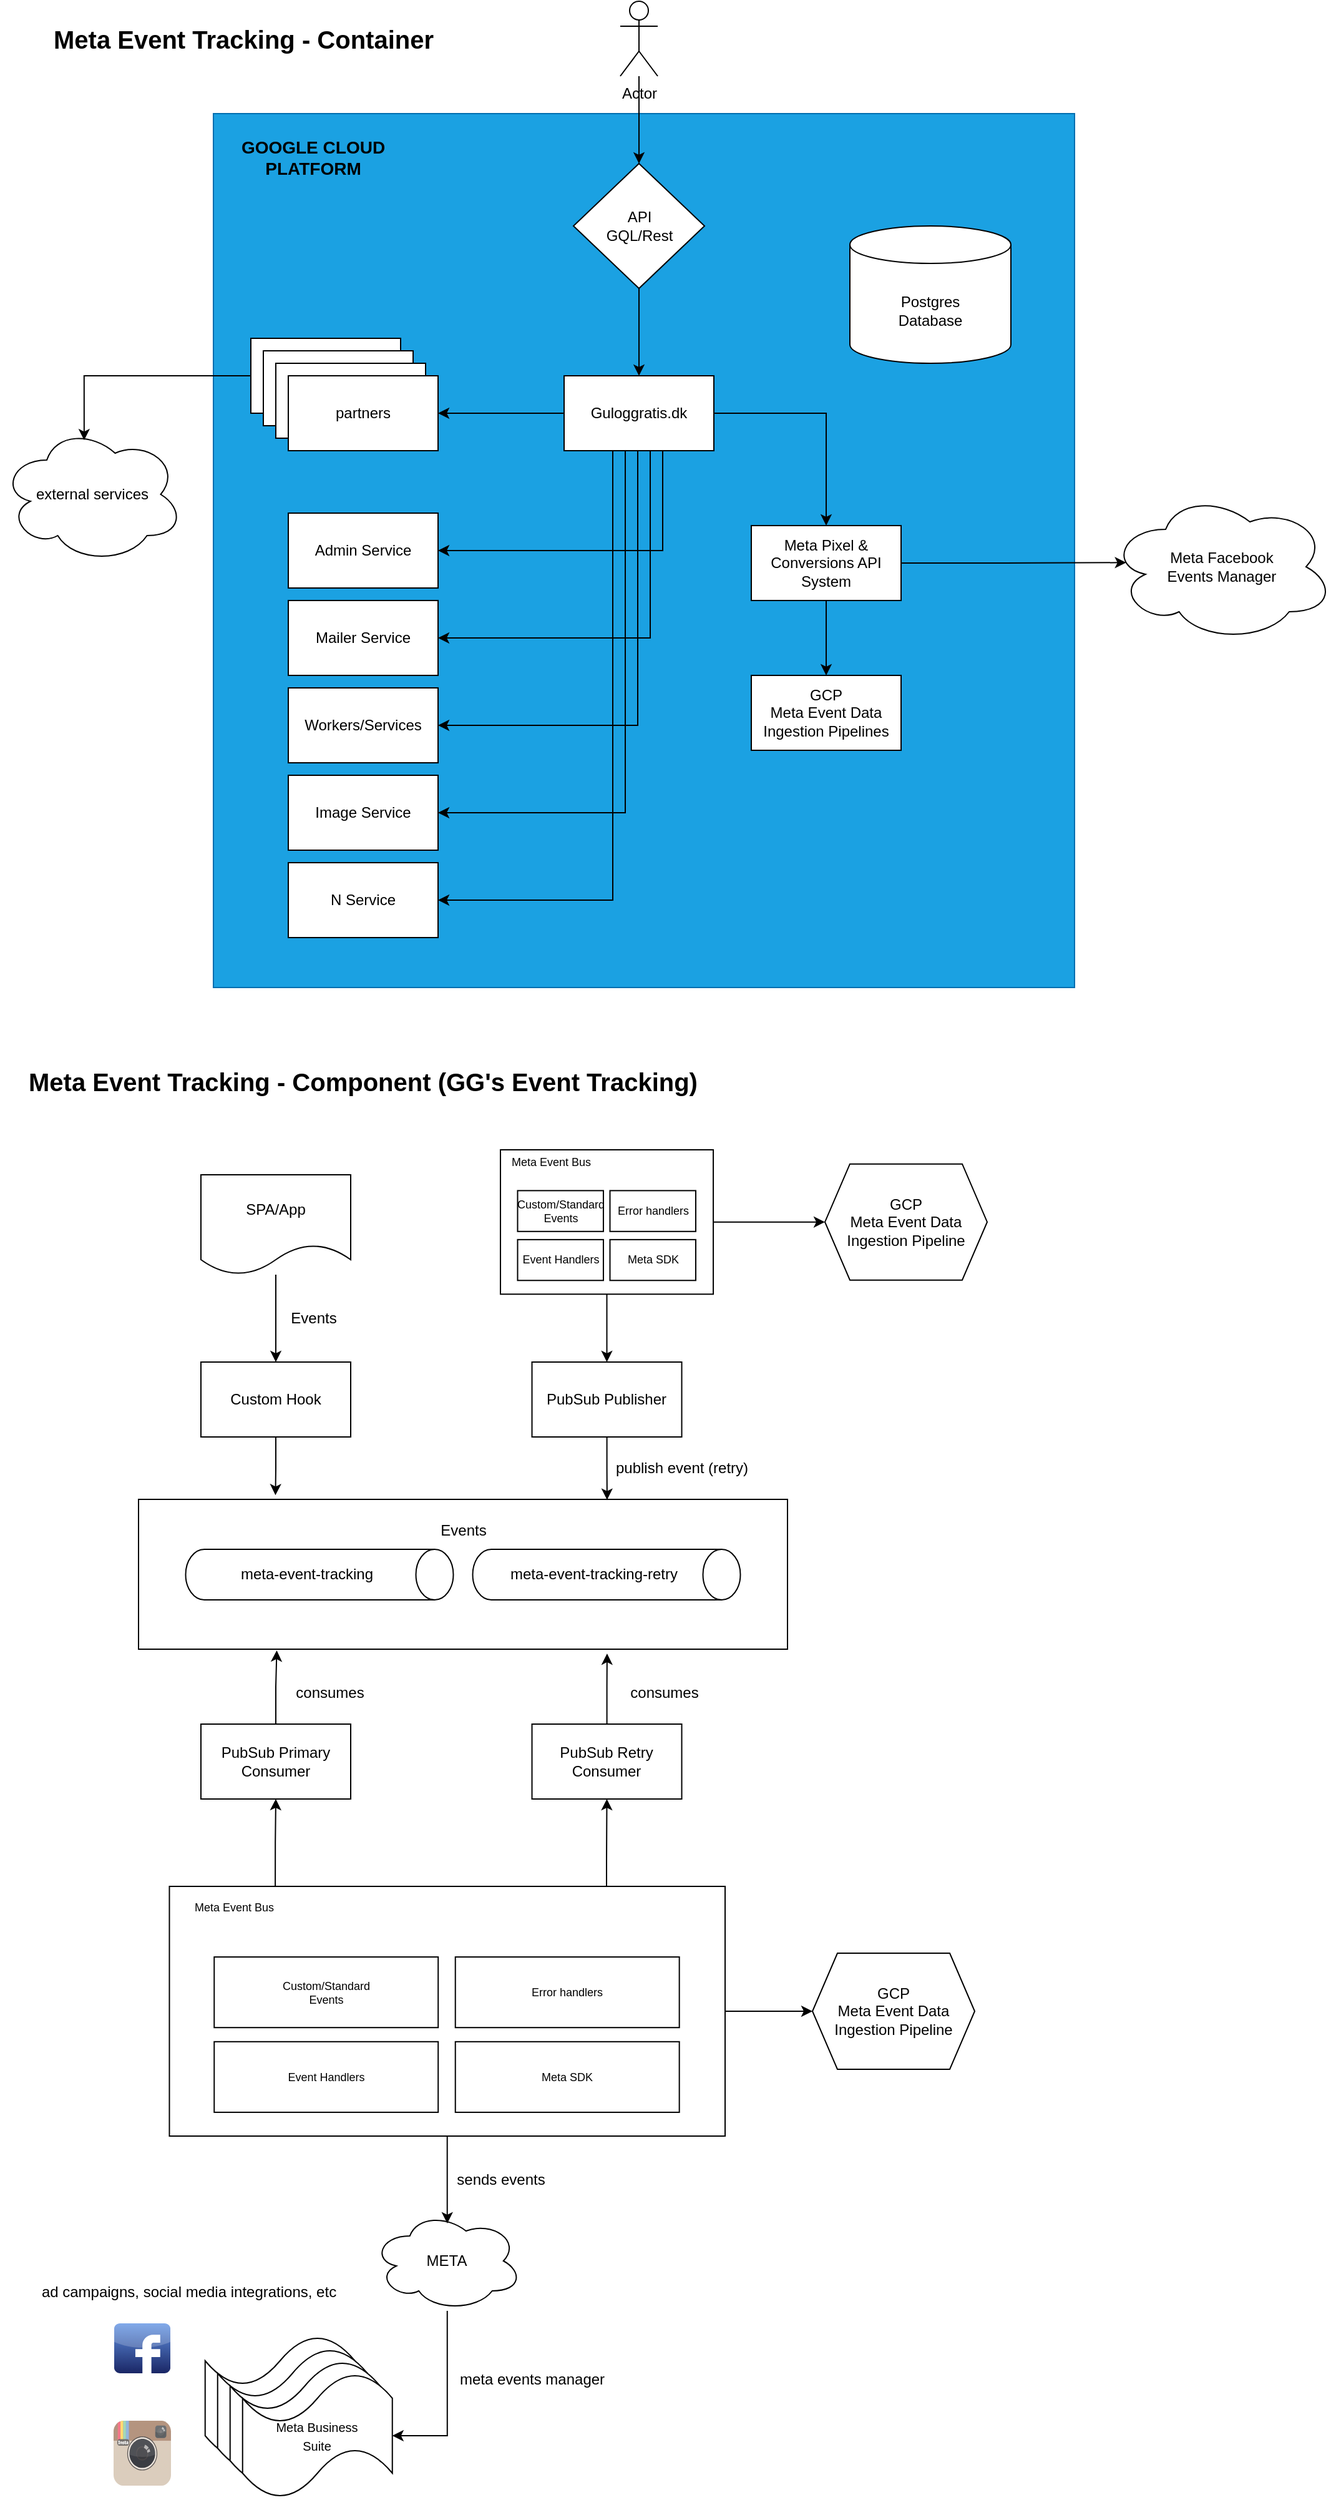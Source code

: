 <mxfile version="24.5.3" type="device">
  <diagram name="Page-1" id="mtjxCTcE2p7s19SbDK1A">
    <mxGraphModel dx="2440" dy="1409" grid="1" gridSize="10" guides="1" tooltips="1" connect="1" arrows="1" fold="1" page="1" pageScale="1" pageWidth="99900" pageHeight="99900" math="0" shadow="0">
      <root>
        <mxCell id="0" />
        <mxCell id="1" parent="0" />
        <mxCell id="_G4XFthJA_eqd3cxjOpP-15" value="" style="rounded=0;whiteSpace=wrap;html=1;fillColor=#1ba1e2;strokeColor=#006EAF;fontColor=#ffffff;" vertex="1" parent="1">
          <mxGeometry x="310" y="240" width="690" height="700" as="geometry" />
        </mxCell>
        <mxCell id="_G4XFthJA_eqd3cxjOpP-40" style="edgeStyle=orthogonalEdgeStyle;rounded=0;orthogonalLoop=1;jettySize=auto;html=1;entryX=0.5;entryY=0;entryDx=0;entryDy=0;" edge="1" parent="1" source="_G4XFthJA_eqd3cxjOpP-2" target="_G4XFthJA_eqd3cxjOpP-37">
          <mxGeometry relative="1" as="geometry" />
        </mxCell>
        <mxCell id="_G4XFthJA_eqd3cxjOpP-2" value="Actor" style="shape=umlActor;verticalLabelPosition=bottom;verticalAlign=top;html=1;outlineConnect=0;" vertex="1" parent="1">
          <mxGeometry x="636" y="150" width="30" height="60" as="geometry" />
        </mxCell>
        <mxCell id="_G4XFthJA_eqd3cxjOpP-9" style="edgeStyle=orthogonalEdgeStyle;rounded=0;orthogonalLoop=1;jettySize=auto;html=1;" edge="1" parent="1" source="_G4XFthJA_eqd3cxjOpP-3" target="_G4XFthJA_eqd3cxjOpP-8">
          <mxGeometry relative="1" as="geometry" />
        </mxCell>
        <mxCell id="_G4XFthJA_eqd3cxjOpP-13" style="edgeStyle=orthogonalEdgeStyle;rounded=0;orthogonalLoop=1;jettySize=auto;html=1;entryX=0.5;entryY=0;entryDx=0;entryDy=0;" edge="1" parent="1" source="_G4XFthJA_eqd3cxjOpP-3" target="_G4XFthJA_eqd3cxjOpP-12">
          <mxGeometry relative="1" as="geometry" />
        </mxCell>
        <mxCell id="_G4XFthJA_eqd3cxjOpP-22" style="edgeStyle=orthogonalEdgeStyle;rounded=0;orthogonalLoop=1;jettySize=auto;html=1;entryX=1;entryY=0.5;entryDx=0;entryDy=0;" edge="1" parent="1" source="_G4XFthJA_eqd3cxjOpP-3" target="_G4XFthJA_eqd3cxjOpP-17">
          <mxGeometry relative="1" as="geometry">
            <Array as="points">
              <mxPoint x="670" y="590" />
            </Array>
          </mxGeometry>
        </mxCell>
        <mxCell id="_G4XFthJA_eqd3cxjOpP-23" style="edgeStyle=orthogonalEdgeStyle;rounded=0;orthogonalLoop=1;jettySize=auto;html=1;entryX=1;entryY=0.5;entryDx=0;entryDy=0;" edge="1" parent="1" source="_G4XFthJA_eqd3cxjOpP-3" target="_G4XFthJA_eqd3cxjOpP-18">
          <mxGeometry relative="1" as="geometry">
            <Array as="points">
              <mxPoint x="660" y="660" />
            </Array>
          </mxGeometry>
        </mxCell>
        <mxCell id="_G4XFthJA_eqd3cxjOpP-24" style="edgeStyle=orthogonalEdgeStyle;rounded=0;orthogonalLoop=1;jettySize=auto;html=1;entryX=1;entryY=0.5;entryDx=0;entryDy=0;" edge="1" parent="1" source="_G4XFthJA_eqd3cxjOpP-3" target="_G4XFthJA_eqd3cxjOpP-19">
          <mxGeometry relative="1" as="geometry">
            <Array as="points">
              <mxPoint x="650" y="730" />
            </Array>
          </mxGeometry>
        </mxCell>
        <mxCell id="_G4XFthJA_eqd3cxjOpP-25" style="edgeStyle=orthogonalEdgeStyle;rounded=0;orthogonalLoop=1;jettySize=auto;html=1;entryX=1;entryY=0.5;entryDx=0;entryDy=0;" edge="1" parent="1" source="_G4XFthJA_eqd3cxjOpP-3" target="_G4XFthJA_eqd3cxjOpP-20">
          <mxGeometry relative="1" as="geometry">
            <Array as="points">
              <mxPoint x="640" y="800" />
            </Array>
          </mxGeometry>
        </mxCell>
        <mxCell id="_G4XFthJA_eqd3cxjOpP-26" style="edgeStyle=orthogonalEdgeStyle;rounded=0;orthogonalLoop=1;jettySize=auto;html=1;entryX=1;entryY=0.5;entryDx=0;entryDy=0;" edge="1" parent="1" source="_G4XFthJA_eqd3cxjOpP-3" target="_G4XFthJA_eqd3cxjOpP-21">
          <mxGeometry relative="1" as="geometry">
            <Array as="points">
              <mxPoint x="630" y="870" />
            </Array>
          </mxGeometry>
        </mxCell>
        <mxCell id="_G4XFthJA_eqd3cxjOpP-3" value="Guloggratis.dk" style="rounded=0;whiteSpace=wrap;html=1;" vertex="1" parent="1">
          <mxGeometry x="591" y="450" width="120" height="60" as="geometry" />
        </mxCell>
        <mxCell id="_G4XFthJA_eqd3cxjOpP-5" value="partners" style="rounded=0;whiteSpace=wrap;html=1;" vertex="1" parent="1">
          <mxGeometry x="340" y="420" width="120" height="60" as="geometry" />
        </mxCell>
        <mxCell id="_G4XFthJA_eqd3cxjOpP-6" value="partners" style="rounded=0;whiteSpace=wrap;html=1;" vertex="1" parent="1">
          <mxGeometry x="350" y="430" width="120" height="60" as="geometry" />
        </mxCell>
        <mxCell id="_G4XFthJA_eqd3cxjOpP-7" value="partners" style="rounded=0;whiteSpace=wrap;html=1;" vertex="1" parent="1">
          <mxGeometry x="360" y="440" width="120" height="60" as="geometry" />
        </mxCell>
        <mxCell id="_G4XFthJA_eqd3cxjOpP-8" value="partners" style="rounded=0;whiteSpace=wrap;html=1;" vertex="1" parent="1">
          <mxGeometry x="370" y="450" width="120" height="60" as="geometry" />
        </mxCell>
        <mxCell id="_G4XFthJA_eqd3cxjOpP-10" value="external services" style="ellipse;shape=cloud;whiteSpace=wrap;html=1;" vertex="1" parent="1">
          <mxGeometry x="140" y="490" width="146" height="110" as="geometry" />
        </mxCell>
        <mxCell id="_G4XFthJA_eqd3cxjOpP-29" style="edgeStyle=orthogonalEdgeStyle;rounded=0;orthogonalLoop=1;jettySize=auto;html=1;entryX=0.5;entryY=0;entryDx=0;entryDy=0;" edge="1" parent="1" source="_G4XFthJA_eqd3cxjOpP-12" target="_G4XFthJA_eqd3cxjOpP-28">
          <mxGeometry relative="1" as="geometry" />
        </mxCell>
        <mxCell id="_G4XFthJA_eqd3cxjOpP-12" value="Meta Pixel &amp;amp; Conversions API&lt;br&gt;System" style="rounded=0;whiteSpace=wrap;html=1;" vertex="1" parent="1">
          <mxGeometry x="741" y="570" width="120" height="60" as="geometry" />
        </mxCell>
        <mxCell id="_G4XFthJA_eqd3cxjOpP-16" value="&lt;b&gt;&lt;font style=&quot;font-size: 14px;&quot;&gt;GOOGLE CLOUD PLATFORM&lt;/font&gt;&lt;/b&gt;" style="text;html=1;align=center;verticalAlign=middle;whiteSpace=wrap;rounded=0;" vertex="1" parent="1">
          <mxGeometry x="310" y="260" width="160" height="30" as="geometry" />
        </mxCell>
        <mxCell id="_G4XFthJA_eqd3cxjOpP-17" value="Admin Service" style="rounded=0;whiteSpace=wrap;html=1;" vertex="1" parent="1">
          <mxGeometry x="370" y="560" width="120" height="60" as="geometry" />
        </mxCell>
        <mxCell id="_G4XFthJA_eqd3cxjOpP-18" value="Mailer Service" style="rounded=0;whiteSpace=wrap;html=1;" vertex="1" parent="1">
          <mxGeometry x="370" y="630" width="120" height="60" as="geometry" />
        </mxCell>
        <mxCell id="_G4XFthJA_eqd3cxjOpP-19" value="&lt;div&gt;&lt;span style=&quot;background-color: initial;&quot;&gt;Workers/Services&lt;/span&gt;&lt;br&gt;&lt;/div&gt;" style="rounded=0;whiteSpace=wrap;html=1;" vertex="1" parent="1">
          <mxGeometry x="370" y="700" width="120" height="60" as="geometry" />
        </mxCell>
        <mxCell id="_G4XFthJA_eqd3cxjOpP-20" value="Image Service" style="rounded=0;whiteSpace=wrap;html=1;" vertex="1" parent="1">
          <mxGeometry x="370" y="770" width="120" height="60" as="geometry" />
        </mxCell>
        <mxCell id="_G4XFthJA_eqd3cxjOpP-21" value="&lt;div&gt;&lt;span style=&quot;background-color: initial;&quot;&gt;N Service&lt;/span&gt;&lt;br&gt;&lt;/div&gt;" style="rounded=0;whiteSpace=wrap;html=1;" vertex="1" parent="1">
          <mxGeometry x="370" y="840" width="120" height="60" as="geometry" />
        </mxCell>
        <mxCell id="_G4XFthJA_eqd3cxjOpP-28" value="GCP&lt;br&gt;Meta Event Data Ingestion Pipelines" style="rounded=0;whiteSpace=wrap;html=1;" vertex="1" parent="1">
          <mxGeometry x="741" y="690" width="120" height="60" as="geometry" />
        </mxCell>
        <mxCell id="_G4XFthJA_eqd3cxjOpP-30" value="Meta Facebook&lt;br&gt;Events Manager" style="ellipse;shape=cloud;whiteSpace=wrap;html=1;" vertex="1" parent="1">
          <mxGeometry x="1028" y="543" width="180" height="120" as="geometry" />
        </mxCell>
        <mxCell id="_G4XFthJA_eqd3cxjOpP-32" style="edgeStyle=orthogonalEdgeStyle;rounded=0;orthogonalLoop=1;jettySize=auto;html=1;entryX=0.074;entryY=0.472;entryDx=0;entryDy=0;entryPerimeter=0;" edge="1" parent="1" source="_G4XFthJA_eqd3cxjOpP-12" target="_G4XFthJA_eqd3cxjOpP-30">
          <mxGeometry relative="1" as="geometry" />
        </mxCell>
        <mxCell id="_G4XFthJA_eqd3cxjOpP-33" style="edgeStyle=orthogonalEdgeStyle;rounded=0;orthogonalLoop=1;jettySize=auto;html=1;entryX=0.455;entryY=0.106;entryDx=0;entryDy=0;entryPerimeter=0;" edge="1" parent="1" source="_G4XFthJA_eqd3cxjOpP-5" target="_G4XFthJA_eqd3cxjOpP-10">
          <mxGeometry relative="1" as="geometry" />
        </mxCell>
        <mxCell id="_G4XFthJA_eqd3cxjOpP-35" value="&lt;font style=&quot;font-size: 20px;&quot;&gt;&lt;b&gt;Meta Event Tracking - Container&lt;/b&gt;&lt;/font&gt;" style="text;html=1;align=left;verticalAlign=middle;whiteSpace=wrap;rounded=0;" vertex="1" parent="1">
          <mxGeometry x="180" y="165" width="400" height="30" as="geometry" />
        </mxCell>
        <mxCell id="_G4XFthJA_eqd3cxjOpP-36" value="&lt;font style=&quot;font-size: 20px;&quot;&gt;&lt;b&gt;Meta Event Tracking - Component (GG&#39;s Event Tracking)&lt;/b&gt;&lt;/font&gt;" style="text;html=1;align=left;verticalAlign=middle;whiteSpace=wrap;rounded=0;" vertex="1" parent="1">
          <mxGeometry x="160" y="1000" width="590" height="30" as="geometry" />
        </mxCell>
        <mxCell id="_G4XFthJA_eqd3cxjOpP-38" style="edgeStyle=orthogonalEdgeStyle;rounded=0;orthogonalLoop=1;jettySize=auto;html=1;entryX=0.5;entryY=0;entryDx=0;entryDy=0;" edge="1" parent="1" source="_G4XFthJA_eqd3cxjOpP-37" target="_G4XFthJA_eqd3cxjOpP-3">
          <mxGeometry relative="1" as="geometry" />
        </mxCell>
        <mxCell id="_G4XFthJA_eqd3cxjOpP-37" value="API&lt;br&gt;GQL/Rest" style="rhombus;whiteSpace=wrap;html=1;" vertex="1" parent="1">
          <mxGeometry x="598.5" y="280" width="105" height="100" as="geometry" />
        </mxCell>
        <mxCell id="_G4XFthJA_eqd3cxjOpP-41" value="Postgres&lt;br&gt;Database" style="shape=cylinder3;whiteSpace=wrap;html=1;boundedLbl=1;backgroundOutline=1;size=15;" vertex="1" parent="1">
          <mxGeometry x="820" y="330" width="129" height="110" as="geometry" />
        </mxCell>
        <mxCell id="_G4XFthJA_eqd3cxjOpP-42" value="&lt;div&gt;&lt;span style=&quot;background-color: initial;&quot;&gt;Custom Hook&lt;/span&gt;&lt;br&gt;&lt;/div&gt;" style="rounded=0;whiteSpace=wrap;html=1;" vertex="1" parent="1">
          <mxGeometry x="300" y="1240" width="120" height="60" as="geometry" />
        </mxCell>
        <mxCell id="_G4XFthJA_eqd3cxjOpP-45" style="edgeStyle=orthogonalEdgeStyle;rounded=0;orthogonalLoop=1;jettySize=auto;html=1;" edge="1" parent="1" source="_G4XFthJA_eqd3cxjOpP-44" target="_G4XFthJA_eqd3cxjOpP-42">
          <mxGeometry relative="1" as="geometry" />
        </mxCell>
        <mxCell id="_G4XFthJA_eqd3cxjOpP-44" value="SPA/App" style="shape=document;whiteSpace=wrap;html=1;boundedLbl=1;" vertex="1" parent="1">
          <mxGeometry x="300" y="1090" width="120" height="80" as="geometry" />
        </mxCell>
        <mxCell id="_G4XFthJA_eqd3cxjOpP-46" value="Events" style="text;html=1;align=center;verticalAlign=middle;resizable=0;points=[];autosize=1;strokeColor=none;fillColor=none;" vertex="1" parent="1">
          <mxGeometry x="360" y="1190" width="60" height="30" as="geometry" />
        </mxCell>
        <mxCell id="_G4XFthJA_eqd3cxjOpP-72" value="publish event (retry)" style="text;html=1;align=center;verticalAlign=middle;resizable=0;points=[];autosize=1;strokeColor=none;fillColor=none;" vertex="1" parent="1">
          <mxGeometry x="620" y="1310" width="130" height="30" as="geometry" />
        </mxCell>
        <mxCell id="_G4XFthJA_eqd3cxjOpP-84" value="consumes" style="text;html=1;align=center;verticalAlign=middle;resizable=0;points=[];autosize=1;strokeColor=none;fillColor=none;" vertex="1" parent="1">
          <mxGeometry x="363.37" y="1490" width="80" height="30" as="geometry" />
        </mxCell>
        <mxCell id="_G4XFthJA_eqd3cxjOpP-89" value="&lt;div&gt;&lt;span style=&quot;background-color: initial;&quot;&gt;PubSub Primary Consumer&lt;/span&gt;&lt;br&gt;&lt;/div&gt;" style="rounded=0;whiteSpace=wrap;html=1;" vertex="1" parent="1">
          <mxGeometry x="300" y="1530" width="120" height="60" as="geometry" />
        </mxCell>
        <mxCell id="_G4XFthJA_eqd3cxjOpP-118" value="" style="group" vertex="1" connectable="0" parent="1">
          <mxGeometry x="250" y="1350" width="520" height="120" as="geometry" />
        </mxCell>
        <mxCell id="_G4XFthJA_eqd3cxjOpP-103" value="" style="rounded=0;whiteSpace=wrap;html=1;" vertex="1" parent="_G4XFthJA_eqd3cxjOpP-118">
          <mxGeometry width="520" height="120" as="geometry" />
        </mxCell>
        <mxCell id="_G4XFthJA_eqd3cxjOpP-110" value="" style="group" vertex="1" connectable="0" parent="_G4XFthJA_eqd3cxjOpP-118">
          <mxGeometry x="10" y="40" width="270" height="40.5" as="geometry" />
        </mxCell>
        <mxCell id="_G4XFthJA_eqd3cxjOpP-111" value="" style="shape=cylinder3;whiteSpace=wrap;html=1;boundedLbl=1;backgroundOutline=1;size=15;rotation=90;" vertex="1" parent="_G4XFthJA_eqd3cxjOpP-110">
          <mxGeometry x="114.75" y="-87" width="40.5" height="214.5" as="geometry" />
        </mxCell>
        <mxCell id="_G4XFthJA_eqd3cxjOpP-112" value="" style="group" vertex="1" connectable="0" parent="_G4XFthJA_eqd3cxjOpP-110">
          <mxGeometry y="0.25" width="270" height="40" as="geometry" />
        </mxCell>
        <mxCell id="_G4XFthJA_eqd3cxjOpP-113" value="meta-event-tracking" style="text;html=1;align=center;verticalAlign=middle;whiteSpace=wrap;rounded=0;" vertex="1" parent="_G4XFthJA_eqd3cxjOpP-112">
          <mxGeometry x="30" y="5" width="190" height="30" as="geometry" />
        </mxCell>
        <mxCell id="_G4XFthJA_eqd3cxjOpP-114" value="" style="group" vertex="1" connectable="0" parent="_G4XFthJA_eqd3cxjOpP-118">
          <mxGeometry x="240" y="40" width="270" height="40.5" as="geometry" />
        </mxCell>
        <mxCell id="_G4XFthJA_eqd3cxjOpP-115" value="" style="shape=cylinder3;whiteSpace=wrap;html=1;boundedLbl=1;backgroundOutline=1;size=15;rotation=90;" vertex="1" parent="_G4XFthJA_eqd3cxjOpP-114">
          <mxGeometry x="114.75" y="-87" width="40.5" height="214.5" as="geometry" />
        </mxCell>
        <mxCell id="_G4XFthJA_eqd3cxjOpP-116" value="" style="group" vertex="1" connectable="0" parent="_G4XFthJA_eqd3cxjOpP-114">
          <mxGeometry y="0.25" width="270" height="40" as="geometry" />
        </mxCell>
        <mxCell id="_G4XFthJA_eqd3cxjOpP-117" value="meta-event-tracking-retry" style="text;html=1;align=center;verticalAlign=middle;whiteSpace=wrap;rounded=0;" vertex="1" parent="_G4XFthJA_eqd3cxjOpP-116">
          <mxGeometry x="30" y="5" width="190" height="30" as="geometry" />
        </mxCell>
        <mxCell id="_G4XFthJA_eqd3cxjOpP-159" value="Events" style="text;html=1;align=center;verticalAlign=middle;resizable=0;points=[];autosize=1;strokeColor=none;fillColor=none;" vertex="1" parent="_G4XFthJA_eqd3cxjOpP-118">
          <mxGeometry x="230" y="10" width="60" height="30" as="geometry" />
        </mxCell>
        <mxCell id="_G4XFthJA_eqd3cxjOpP-120" value="" style="group" vertex="1" connectable="0" parent="1">
          <mxGeometry x="539.996" y="1069.997" width="170.53" height="115.652" as="geometry" />
        </mxCell>
        <mxCell id="_G4XFthJA_eqd3cxjOpP-47" value="&lt;div style=&quot;font-size: 9px;&quot;&gt;&lt;br style=&quot;font-size: 9px;&quot;&gt;&lt;/div&gt;" style="rounded=0;whiteSpace=wrap;html=1;fontSize=9;container=0;" vertex="1" parent="_G4XFthJA_eqd3cxjOpP-120">
          <mxGeometry width="170.53" height="115.652" as="geometry" />
        </mxCell>
        <mxCell id="_G4XFthJA_eqd3cxjOpP-49" value="&lt;div style=&quot;font-size: 9px;&quot;&gt;&lt;span style=&quot;background-color: initial; font-size: 9px;&quot;&gt;Custom/Standard&lt;br style=&quot;font-size: 9px;&quot;&gt;&lt;/span&gt;Events&lt;/div&gt;" style="rounded=0;whiteSpace=wrap;html=1;fontSize=9;container=0;" vertex="1" parent="_G4XFthJA_eqd3cxjOpP-120">
          <mxGeometry x="13.747" y="32.699" width="68.734" height="32.699" as="geometry" />
        </mxCell>
        <mxCell id="_G4XFthJA_eqd3cxjOpP-52" value="&lt;div style=&quot;font-size: 9px;&quot;&gt;Event Handlers&lt;/div&gt;" style="rounded=0;whiteSpace=wrap;html=1;fontSize=9;container=0;" vertex="1" parent="_G4XFthJA_eqd3cxjOpP-120">
          <mxGeometry x="13.747" y="71.936" width="68.734" height="32.699" as="geometry" />
        </mxCell>
        <mxCell id="_G4XFthJA_eqd3cxjOpP-56" value="&lt;div style=&quot;font-size: 9px;&quot;&gt;Error handlers&lt;/div&gt;" style="rounded=0;whiteSpace=wrap;html=1;fontSize=9;container=0;" vertex="1" parent="_G4XFthJA_eqd3cxjOpP-120">
          <mxGeometry x="87.752" y="32.699" width="68.734" height="32.699" as="geometry" />
        </mxCell>
        <mxCell id="_G4XFthJA_eqd3cxjOpP-61" value="Meta Event Bus" style="text;html=1;align=left;verticalAlign=middle;whiteSpace=wrap;rounded=0;fontSize=9;container=0;" vertex="1" parent="_G4XFthJA_eqd3cxjOpP-120">
          <mxGeometry x="6.873" width="158.087" height="19.62" as="geometry" />
        </mxCell>
        <mxCell id="_G4XFthJA_eqd3cxjOpP-98" value="&lt;div style=&quot;font-size: 9px;&quot;&gt;Meta SDK&lt;br style=&quot;font-size: 9px;&quot;&gt;&lt;/div&gt;" style="rounded=0;whiteSpace=wrap;html=1;fontSize=9;container=0;" vertex="1" parent="_G4XFthJA_eqd3cxjOpP-120">
          <mxGeometry x="87.752" y="71.938" width="68.734" height="32.699" as="geometry" />
        </mxCell>
        <mxCell id="_G4XFthJA_eqd3cxjOpP-121" style="edgeStyle=orthogonalEdgeStyle;rounded=0;orthogonalLoop=1;jettySize=auto;html=1;entryX=0.211;entryY=-0.028;entryDx=0;entryDy=0;entryPerimeter=0;" edge="1" parent="1" source="_G4XFthJA_eqd3cxjOpP-42" target="_G4XFthJA_eqd3cxjOpP-103">
          <mxGeometry relative="1" as="geometry" />
        </mxCell>
        <mxCell id="_G4XFthJA_eqd3cxjOpP-122" value="&lt;div&gt;&lt;span style=&quot;background-color: initial;&quot;&gt;PubSub Publisher&lt;/span&gt;&lt;br&gt;&lt;/div&gt;" style="rounded=0;whiteSpace=wrap;html=1;" vertex="1" parent="1">
          <mxGeometry x="565.26" y="1240" width="120" height="60" as="geometry" />
        </mxCell>
        <mxCell id="_G4XFthJA_eqd3cxjOpP-123" style="edgeStyle=orthogonalEdgeStyle;rounded=0;orthogonalLoop=1;jettySize=auto;html=1;entryX=0.5;entryY=0;entryDx=0;entryDy=0;" edge="1" parent="1" source="_G4XFthJA_eqd3cxjOpP-47" target="_G4XFthJA_eqd3cxjOpP-122">
          <mxGeometry relative="1" as="geometry" />
        </mxCell>
        <mxCell id="_G4XFthJA_eqd3cxjOpP-124" style="edgeStyle=orthogonalEdgeStyle;rounded=0;orthogonalLoop=1;jettySize=auto;html=1;entryX=0.722;entryY=0.003;entryDx=0;entryDy=0;entryPerimeter=0;" edge="1" parent="1" source="_G4XFthJA_eqd3cxjOpP-122" target="_G4XFthJA_eqd3cxjOpP-103">
          <mxGeometry relative="1" as="geometry" />
        </mxCell>
        <mxCell id="_G4XFthJA_eqd3cxjOpP-125" value="" style="group" vertex="1" connectable="0" parent="1">
          <mxGeometry x="274.74" y="1660" width="445.26" height="200" as="geometry" />
        </mxCell>
        <mxCell id="_G4XFthJA_eqd3cxjOpP-126" value="&lt;div style=&quot;font-size: 9px;&quot;&gt;&lt;br style=&quot;font-size: 9px;&quot;&gt;&lt;/div&gt;" style="rounded=0;whiteSpace=wrap;html=1;fontSize=9;container=0;" vertex="1" parent="_G4XFthJA_eqd3cxjOpP-125">
          <mxGeometry width="445.26" height="200.0" as="geometry" />
        </mxCell>
        <mxCell id="_G4XFthJA_eqd3cxjOpP-127" value="&lt;div style=&quot;font-size: 9px;&quot;&gt;&lt;span style=&quot;background-color: initial; font-size: 9px;&quot;&gt;Custom/Standard&lt;br style=&quot;font-size: 9px;&quot;&gt;&lt;/span&gt;Events&lt;/div&gt;" style="rounded=0;whiteSpace=wrap;html=1;fontSize=9;container=0;" vertex="1" parent="_G4XFthJA_eqd3cxjOpP-125">
          <mxGeometry x="35.893" y="56.548" width="179.466" height="56.548" as="geometry" />
        </mxCell>
        <mxCell id="_G4XFthJA_eqd3cxjOpP-128" value="&lt;div style=&quot;font-size: 9px;&quot;&gt;Event Handlers&lt;/div&gt;" style="rounded=0;whiteSpace=wrap;html=1;fontSize=9;container=0;" vertex="1" parent="_G4XFthJA_eqd3cxjOpP-125">
          <mxGeometry x="35.893" y="124.4" width="179.466" height="56.548" as="geometry" />
        </mxCell>
        <mxCell id="_G4XFthJA_eqd3cxjOpP-129" value="&lt;div style=&quot;font-size: 9px;&quot;&gt;Error handlers&lt;/div&gt;" style="rounded=0;whiteSpace=wrap;html=1;fontSize=9;container=0;" vertex="1" parent="_G4XFthJA_eqd3cxjOpP-125">
          <mxGeometry x="229.124" y="56.548" width="179.466" height="56.548" as="geometry" />
        </mxCell>
        <mxCell id="_G4XFthJA_eqd3cxjOpP-130" value="Meta Event Bus" style="text;html=1;align=left;verticalAlign=middle;whiteSpace=wrap;rounded=0;fontSize=9;container=0;" vertex="1" parent="_G4XFthJA_eqd3cxjOpP-125">
          <mxGeometry x="17.947" width="412.773" height="33.929" as="geometry" />
        </mxCell>
        <mxCell id="_G4XFthJA_eqd3cxjOpP-131" value="&lt;div style=&quot;font-size: 9px;&quot;&gt;Meta SDK&lt;br style=&quot;font-size: 9px;&quot;&gt;&lt;/div&gt;" style="rounded=0;whiteSpace=wrap;html=1;fontSize=9;container=0;" vertex="1" parent="_G4XFthJA_eqd3cxjOpP-125">
          <mxGeometry x="229.124" y="124.405" width="179.466" height="56.548" as="geometry" />
        </mxCell>
        <mxCell id="_G4XFthJA_eqd3cxjOpP-132" style="edgeStyle=orthogonalEdgeStyle;rounded=0;orthogonalLoop=1;jettySize=auto;html=1;entryX=0.213;entryY=1.008;entryDx=0;entryDy=0;entryPerimeter=0;" edge="1" parent="1" source="_G4XFthJA_eqd3cxjOpP-89" target="_G4XFthJA_eqd3cxjOpP-103">
          <mxGeometry relative="1" as="geometry" />
        </mxCell>
        <mxCell id="_G4XFthJA_eqd3cxjOpP-133" value="&lt;div&gt;&lt;span style=&quot;background-color: initial;&quot;&gt;PubSub Retry Consumer&lt;/span&gt;&lt;br&gt;&lt;/div&gt;" style="rounded=0;whiteSpace=wrap;html=1;" vertex="1" parent="1">
          <mxGeometry x="565.26" y="1530" width="120" height="60" as="geometry" />
        </mxCell>
        <mxCell id="_G4XFthJA_eqd3cxjOpP-134" style="edgeStyle=orthogonalEdgeStyle;rounded=0;orthogonalLoop=1;jettySize=auto;html=1;entryX=0.722;entryY=1.029;entryDx=0;entryDy=0;entryPerimeter=0;" edge="1" parent="1" source="_G4XFthJA_eqd3cxjOpP-133" target="_G4XFthJA_eqd3cxjOpP-103">
          <mxGeometry relative="1" as="geometry" />
        </mxCell>
        <mxCell id="_G4XFthJA_eqd3cxjOpP-142" style="edgeStyle=orthogonalEdgeStyle;rounded=0;orthogonalLoop=1;jettySize=auto;html=1;entryX=0.5;entryY=1;entryDx=0;entryDy=0;exitX=0.162;exitY=0.011;exitDx=0;exitDy=0;exitPerimeter=0;" edge="1" parent="1" source="_G4XFthJA_eqd3cxjOpP-130" target="_G4XFthJA_eqd3cxjOpP-89">
          <mxGeometry relative="1" as="geometry" />
        </mxCell>
        <mxCell id="_G4XFthJA_eqd3cxjOpP-144" value="META" style="ellipse;shape=cloud;whiteSpace=wrap;html=1;" vertex="1" parent="1">
          <mxGeometry x="437.37" y="1920" width="120" height="80" as="geometry" />
        </mxCell>
        <mxCell id="_G4XFthJA_eqd3cxjOpP-147" style="edgeStyle=orthogonalEdgeStyle;rounded=0;orthogonalLoop=1;jettySize=auto;html=1;entryX=0.5;entryY=1;entryDx=0;entryDy=0;" edge="1" parent="1" source="_G4XFthJA_eqd3cxjOpP-130" target="_G4XFthJA_eqd3cxjOpP-133">
          <mxGeometry relative="1" as="geometry">
            <Array as="points">
              <mxPoint x="625" y="1640" />
              <mxPoint x="625" y="1640" />
            </Array>
          </mxGeometry>
        </mxCell>
        <mxCell id="_G4XFthJA_eqd3cxjOpP-148" style="edgeStyle=orthogonalEdgeStyle;rounded=0;orthogonalLoop=1;jettySize=auto;html=1;entryX=0.5;entryY=0.125;entryDx=0;entryDy=0;entryPerimeter=0;" edge="1" parent="1" source="_G4XFthJA_eqd3cxjOpP-126" target="_G4XFthJA_eqd3cxjOpP-144">
          <mxGeometry relative="1" as="geometry" />
        </mxCell>
        <mxCell id="_G4XFthJA_eqd3cxjOpP-149" value="" style="shape=tape;whiteSpace=wrap;html=1;" vertex="1" parent="1">
          <mxGeometry x="303.37" y="2020" width="120" height="100" as="geometry" />
        </mxCell>
        <mxCell id="_G4XFthJA_eqd3cxjOpP-150" value="" style="shape=tape;whiteSpace=wrap;html=1;" vertex="1" parent="1">
          <mxGeometry x="313.37" y="2030" width="120" height="100" as="geometry" />
        </mxCell>
        <mxCell id="_G4XFthJA_eqd3cxjOpP-151" value="" style="shape=tape;whiteSpace=wrap;html=1;" vertex="1" parent="1">
          <mxGeometry x="323.37" y="2040" width="120" height="100" as="geometry" />
        </mxCell>
        <mxCell id="_G4XFthJA_eqd3cxjOpP-152" value="&lt;font style=&quot;font-size: 10px;&quot;&gt;Meta Business&lt;br&gt;Suite&lt;/font&gt;" style="shape=tape;whiteSpace=wrap;html=1;" vertex="1" parent="1">
          <mxGeometry x="333.37" y="2050" width="120" height="100" as="geometry" />
        </mxCell>
        <mxCell id="_G4XFthJA_eqd3cxjOpP-154" value="" style="dashed=0;outlineConnect=0;html=1;align=center;labelPosition=center;verticalLabelPosition=bottom;verticalAlign=top;shape=mxgraph.webicons.facebook;fillColor=#6294E4;gradientColor=#1A2665" vertex="1" parent="1">
          <mxGeometry x="230.5" y="2010" width="45" height="40" as="geometry" />
        </mxCell>
        <mxCell id="_G4XFthJA_eqd3cxjOpP-155" value="" style="dashed=0;outlineConnect=0;html=1;align=center;labelPosition=center;verticalLabelPosition=bottom;verticalAlign=top;shape=mxgraph.weblogos.instagram;fillColor=#6FC0E4;gradientColor=#1E305B" vertex="1" parent="1">
          <mxGeometry x="230" y="2088" width="46" height="52" as="geometry" />
        </mxCell>
        <mxCell id="_G4XFthJA_eqd3cxjOpP-156" style="edgeStyle=orthogonalEdgeStyle;rounded=0;orthogonalLoop=1;jettySize=auto;html=1;entryX=1;entryY=0.5;entryDx=0;entryDy=0;entryPerimeter=0;" edge="1" parent="1" source="_G4XFthJA_eqd3cxjOpP-144" target="_G4XFthJA_eqd3cxjOpP-152">
          <mxGeometry relative="1" as="geometry" />
        </mxCell>
        <mxCell id="_G4XFthJA_eqd3cxjOpP-157" value="GCP&lt;br&gt;Meta Event Data&lt;br&gt;Ingestion Pipeline" style="shape=hexagon;perimeter=hexagonPerimeter2;whiteSpace=wrap;html=1;fixedSize=1;" vertex="1" parent="1">
          <mxGeometry x="790" y="1713.5" width="130" height="93" as="geometry" />
        </mxCell>
        <mxCell id="_G4XFthJA_eqd3cxjOpP-158" style="edgeStyle=orthogonalEdgeStyle;rounded=0;orthogonalLoop=1;jettySize=auto;html=1;" edge="1" parent="1" source="_G4XFthJA_eqd3cxjOpP-126" target="_G4XFthJA_eqd3cxjOpP-157">
          <mxGeometry relative="1" as="geometry" />
        </mxCell>
        <mxCell id="_G4XFthJA_eqd3cxjOpP-160" value="GCP&lt;br&gt;Meta Event Data&lt;br&gt;Ingestion Pipeline" style="shape=hexagon;perimeter=hexagonPerimeter2;whiteSpace=wrap;html=1;fixedSize=1;" vertex="1" parent="1">
          <mxGeometry x="800" y="1081.32" width="130" height="93" as="geometry" />
        </mxCell>
        <mxCell id="_G4XFthJA_eqd3cxjOpP-161" style="edgeStyle=orthogonalEdgeStyle;rounded=0;orthogonalLoop=1;jettySize=auto;html=1;entryX=0;entryY=0.5;entryDx=0;entryDy=0;" edge="1" parent="1" source="_G4XFthJA_eqd3cxjOpP-47" target="_G4XFthJA_eqd3cxjOpP-160">
          <mxGeometry relative="1" as="geometry" />
        </mxCell>
        <mxCell id="_G4XFthJA_eqd3cxjOpP-162" value="consumes" style="text;html=1;align=center;verticalAlign=middle;resizable=0;points=[];autosize=1;strokeColor=none;fillColor=none;" vertex="1" parent="1">
          <mxGeometry x="630.53" y="1490" width="80" height="30" as="geometry" />
        </mxCell>
        <mxCell id="_G4XFthJA_eqd3cxjOpP-163" value="sends events" style="text;html=1;align=center;verticalAlign=middle;resizable=0;points=[];autosize=1;strokeColor=none;fillColor=none;" vertex="1" parent="1">
          <mxGeometry x="495" y="1880" width="90" height="30" as="geometry" />
        </mxCell>
        <mxCell id="_G4XFthJA_eqd3cxjOpP-164" value="meta events manager" style="text;html=1;align=center;verticalAlign=middle;resizable=0;points=[];autosize=1;strokeColor=none;fillColor=none;" vertex="1" parent="1">
          <mxGeometry x="495" y="2040" width="140" height="30" as="geometry" />
        </mxCell>
        <mxCell id="_G4XFthJA_eqd3cxjOpP-165" value="ad campaigns, social media integrations, etc" style="text;html=1;align=center;verticalAlign=middle;resizable=0;points=[];autosize=1;strokeColor=none;fillColor=none;" vertex="1" parent="1">
          <mxGeometry x="160" y="1970" width="260" height="30" as="geometry" />
        </mxCell>
      </root>
    </mxGraphModel>
  </diagram>
</mxfile>
